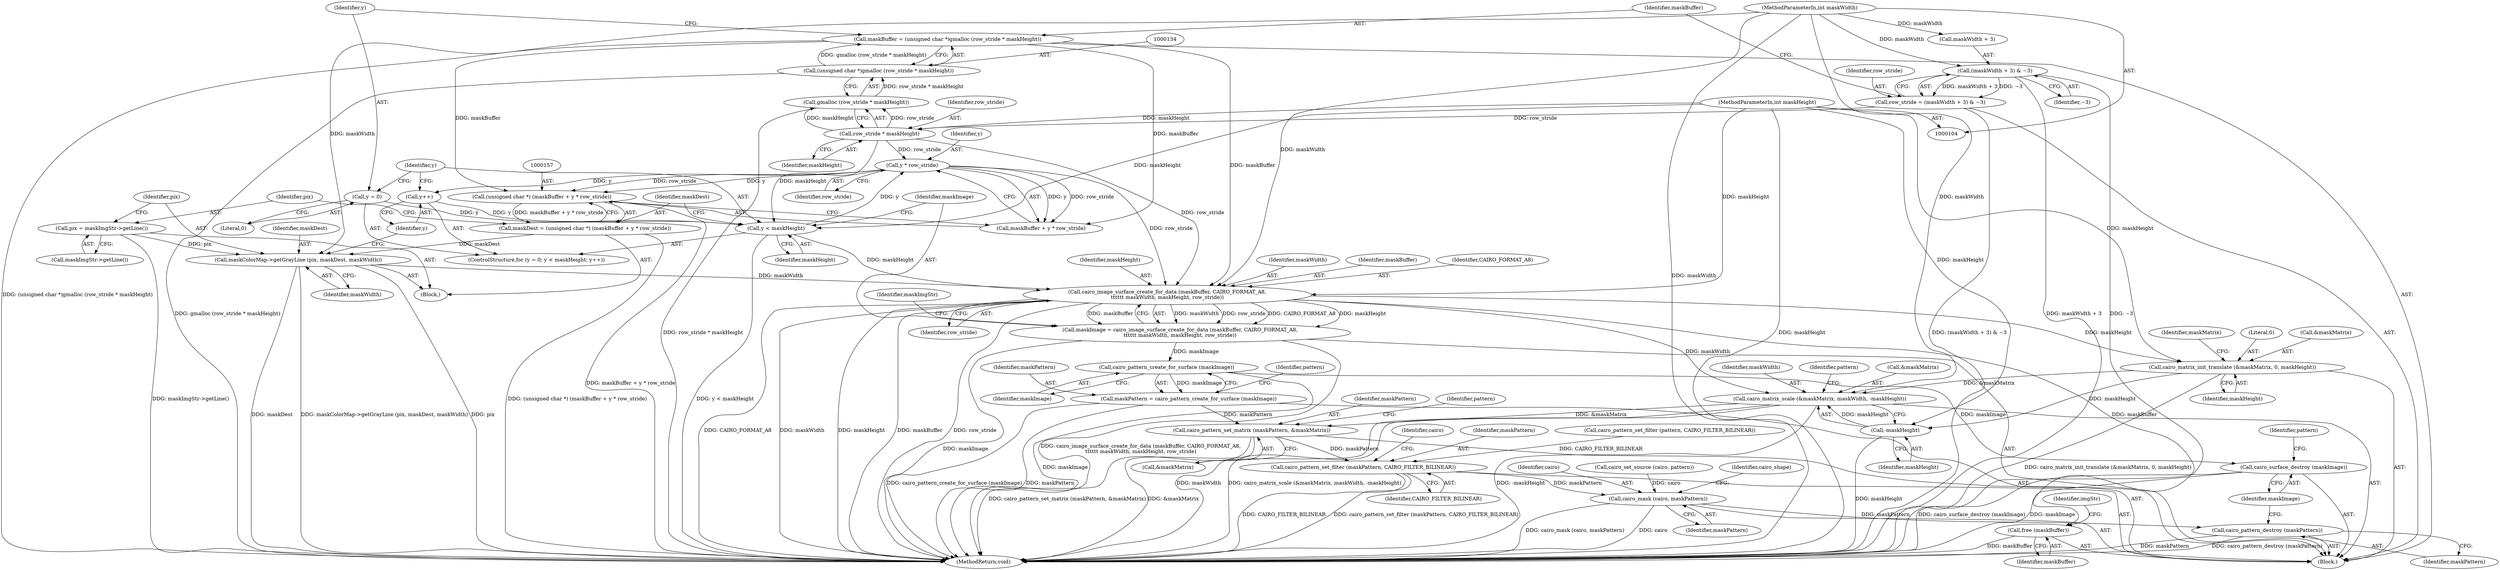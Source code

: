 digraph "0_poppler_7b2d314a61fd0e12f47c62996cb49ec0d1ba747a_3@API" {
"1000172" [label="(Call,cairo_image_surface_create_for_data (maskBuffer, CAIRO_FORMAT_A8,\n\t\t\t\t\t\t maskWidth, maskHeight, row_stride))"];
"1000131" [label="(Call,maskBuffer = (unsigned char *)gmalloc (row_stride * maskHeight))"];
"1000133" [label="(Call,(unsigned char *)gmalloc (row_stride * maskHeight))"];
"1000135" [label="(Call,gmalloc (row_stride * maskHeight))"];
"1000136" [label="(Call,row_stride * maskHeight)"];
"1000123" [label="(Call,row_stride = (maskWidth + 3) & ~3)"];
"1000125" [label="(Call,(maskWidth + 3) & ~3)"];
"1000112" [label="(MethodParameterIn,int maskWidth)"];
"1000113" [label="(MethodParameterIn,int maskHeight)"];
"1000166" [label="(Call,maskColorMap->getGrayLine (pix, maskDest, maskWidth))"];
"1000163" [label="(Call,pix = maskImgStr->getLine())"];
"1000154" [label="(Call,maskDest = (unsigned char *) (maskBuffer + y * row_stride))"];
"1000156" [label="(Call,(unsigned char *) (maskBuffer + y * row_stride))"];
"1000160" [label="(Call,y * row_stride)"];
"1000148" [label="(Call,y < maskHeight)"];
"1000151" [label="(Call,y++)"];
"1000145" [label="(Call,y = 0)"];
"1000170" [label="(Call,maskImage = cairo_image_surface_create_for_data (maskBuffer, CAIRO_FORMAT_A8,\n\t\t\t\t\t\t maskWidth, maskHeight, row_stride))"];
"1000269" [label="(Call,cairo_pattern_create_for_surface (maskImage))"];
"1000267" [label="(Call,maskPattern = cairo_pattern_create_for_surface (maskImage))"];
"1000310" [label="(Call,cairo_pattern_set_matrix (maskPattern, &maskMatrix))"];
"1000317" [label="(Call,cairo_pattern_set_filter (maskPattern, CAIRO_FILTER_BILINEAR))"];
"1000323" [label="(Call,cairo_mask (cairo, maskPattern))"];
"1000337" [label="(Call,cairo_pattern_destroy (maskPattern))"];
"1000339" [label="(Call,cairo_surface_destroy (maskImage))"];
"1000295" [label="(Call,cairo_matrix_init_translate (&maskMatrix, 0, maskHeight))"];
"1000300" [label="(Call,cairo_matrix_scale (&maskMatrix, maskWidth, -maskHeight))"];
"1000304" [label="(Call,-maskHeight)"];
"1000347" [label="(Call,free (maskBuffer))"];
"1000146" [label="(Identifier,y)"];
"1000339" [label="(Call,cairo_surface_destroy (maskImage))"];
"1000145" [label="(Call,y = 0)"];
"1000311" [label="(Identifier,maskPattern)"];
"1000170" [label="(Call,maskImage = cairo_image_surface_create_for_data (maskBuffer, CAIRO_FORMAT_A8,\n\t\t\t\t\t\t maskWidth, maskHeight, row_stride))"];
"1000150" [label="(Identifier,maskHeight)"];
"1000295" [label="(Call,cairo_matrix_init_translate (&maskMatrix, 0, maskHeight))"];
"1000163" [label="(Call,pix = maskImgStr->getLine())"];
"1000318" [label="(Identifier,maskPattern)"];
"1000166" [label="(Call,maskColorMap->getGrayLine (pix, maskDest, maskWidth))"];
"1000158" [label="(Call,maskBuffer + y * row_stride)"];
"1000112" [label="(MethodParameterIn,int maskWidth)"];
"1000351" [label="(MethodReturn,void)"];
"1000179" [label="(Identifier,maskImgStr)"];
"1000133" [label="(Call,(unsigned char *)gmalloc (row_stride * maskHeight))"];
"1000154" [label="(Call,maskDest = (unsigned char *) (maskBuffer + y * row_stride))"];
"1000347" [label="(Call,free (maskBuffer))"];
"1000315" [label="(Identifier,pattern)"];
"1000296" [label="(Call,&maskMatrix)"];
"1000175" [label="(Identifier,maskWidth)"];
"1000164" [label="(Identifier,pix)"];
"1000338" [label="(Identifier,maskPattern)"];
"1000168" [label="(Identifier,maskDest)"];
"1000305" [label="(Identifier,maskHeight)"];
"1000269" [label="(Call,cairo_pattern_create_for_surface (maskImage))"];
"1000273" [label="(Identifier,pattern)"];
"1000147" [label="(Literal,0)"];
"1000312" [label="(Call,&maskMatrix)"];
"1000138" [label="(Identifier,maskHeight)"];
"1000153" [label="(Block,)"];
"1000173" [label="(Identifier,maskBuffer)"];
"1000156" [label="(Call,(unsigned char *) (maskBuffer + y * row_stride))"];
"1000270" [label="(Identifier,maskImage)"];
"1000123" [label="(Call,row_stride = (maskWidth + 3) & ~3)"];
"1000113" [label="(MethodParameterIn,int maskHeight)"];
"1000131" [label="(Call,maskBuffer = (unsigned char *)gmalloc (row_stride * maskHeight))"];
"1000302" [label="(Identifier,maskMatrix)"];
"1000172" [label="(Call,cairo_image_surface_create_for_data (maskBuffer, CAIRO_FORMAT_A8,\n\t\t\t\t\t\t maskWidth, maskHeight, row_stride))"];
"1000327" [label="(Identifier,cairo_shape)"];
"1000165" [label="(Call,maskImgStr->getLine())"];
"1000161" [label="(Identifier,y)"];
"1000340" [label="(Identifier,maskImage)"];
"1000350" [label="(Identifier,imgStr)"];
"1000137" [label="(Identifier,row_stride)"];
"1000303" [label="(Identifier,maskWidth)"];
"1000342" [label="(Identifier,pattern)"];
"1000319" [label="(Identifier,CAIRO_FILTER_BILINEAR)"];
"1000155" [label="(Identifier,maskDest)"];
"1000144" [label="(ControlStructure,for (y = 0; y < maskHeight; y++))"];
"1000162" [label="(Identifier,row_stride)"];
"1000124" [label="(Identifier,row_stride)"];
"1000136" [label="(Call,row_stride * maskHeight)"];
"1000177" [label="(Identifier,row_stride)"];
"1000167" [label="(Identifier,pix)"];
"1000314" [label="(Call,cairo_pattern_set_filter (pattern, CAIRO_FILTER_BILINEAR))"];
"1000174" [label="(Identifier,CAIRO_FORMAT_A8)"];
"1000324" [label="(Identifier,cairo)"];
"1000267" [label="(Call,maskPattern = cairo_pattern_create_for_surface (maskImage))"];
"1000298" [label="(Literal,0)"];
"1000171" [label="(Identifier,maskImage)"];
"1000323" [label="(Call,cairo_mask (cairo, maskPattern))"];
"1000149" [label="(Identifier,y)"];
"1000151" [label="(Call,y++)"];
"1000129" [label="(Identifier,~3)"];
"1000160" [label="(Call,y * row_stride)"];
"1000268" [label="(Identifier,maskPattern)"];
"1000300" [label="(Call,cairo_matrix_scale (&maskMatrix, maskWidth, -maskHeight))"];
"1000317" [label="(Call,cairo_pattern_set_filter (maskPattern, CAIRO_FILTER_BILINEAR))"];
"1000115" [label="(Block,)"];
"1000348" [label="(Identifier,maskBuffer)"];
"1000304" [label="(Call,-maskHeight)"];
"1000320" [label="(Call,cairo_set_source (cairo, pattern))"];
"1000176" [label="(Identifier,maskHeight)"];
"1000152" [label="(Identifier,y)"];
"1000126" [label="(Call,maskWidth + 3)"];
"1000299" [label="(Identifier,maskHeight)"];
"1000325" [label="(Identifier,maskPattern)"];
"1000321" [label="(Identifier,cairo)"];
"1000148" [label="(Call,y < maskHeight)"];
"1000125" [label="(Call,(maskWidth + 3) & ~3)"];
"1000132" [label="(Identifier,maskBuffer)"];
"1000135" [label="(Call,gmalloc (row_stride * maskHeight))"];
"1000307" [label="(Identifier,pattern)"];
"1000169" [label="(Identifier,maskWidth)"];
"1000301" [label="(Call,&maskMatrix)"];
"1000337" [label="(Call,cairo_pattern_destroy (maskPattern))"];
"1000310" [label="(Call,cairo_pattern_set_matrix (maskPattern, &maskMatrix))"];
"1000172" -> "1000170"  [label="AST: "];
"1000172" -> "1000177"  [label="CFG: "];
"1000173" -> "1000172"  [label="AST: "];
"1000174" -> "1000172"  [label="AST: "];
"1000175" -> "1000172"  [label="AST: "];
"1000176" -> "1000172"  [label="AST: "];
"1000177" -> "1000172"  [label="AST: "];
"1000170" -> "1000172"  [label="CFG: "];
"1000172" -> "1000351"  [label="DDG: maskHeight"];
"1000172" -> "1000351"  [label="DDG: maskBuffer"];
"1000172" -> "1000351"  [label="DDG: row_stride"];
"1000172" -> "1000351"  [label="DDG: CAIRO_FORMAT_A8"];
"1000172" -> "1000351"  [label="DDG: maskWidth"];
"1000172" -> "1000170"  [label="DDG: maskWidth"];
"1000172" -> "1000170"  [label="DDG: row_stride"];
"1000172" -> "1000170"  [label="DDG: CAIRO_FORMAT_A8"];
"1000172" -> "1000170"  [label="DDG: maskHeight"];
"1000172" -> "1000170"  [label="DDG: maskBuffer"];
"1000131" -> "1000172"  [label="DDG: maskBuffer"];
"1000166" -> "1000172"  [label="DDG: maskWidth"];
"1000112" -> "1000172"  [label="DDG: maskWidth"];
"1000148" -> "1000172"  [label="DDG: maskHeight"];
"1000113" -> "1000172"  [label="DDG: maskHeight"];
"1000160" -> "1000172"  [label="DDG: row_stride"];
"1000136" -> "1000172"  [label="DDG: row_stride"];
"1000172" -> "1000295"  [label="DDG: maskHeight"];
"1000172" -> "1000300"  [label="DDG: maskWidth"];
"1000172" -> "1000347"  [label="DDG: maskBuffer"];
"1000131" -> "1000115"  [label="AST: "];
"1000131" -> "1000133"  [label="CFG: "];
"1000132" -> "1000131"  [label="AST: "];
"1000133" -> "1000131"  [label="AST: "];
"1000146" -> "1000131"  [label="CFG: "];
"1000131" -> "1000351"  [label="DDG: (unsigned char *)gmalloc (row_stride * maskHeight)"];
"1000133" -> "1000131"  [label="DDG: gmalloc (row_stride * maskHeight)"];
"1000131" -> "1000156"  [label="DDG: maskBuffer"];
"1000131" -> "1000158"  [label="DDG: maskBuffer"];
"1000133" -> "1000135"  [label="CFG: "];
"1000134" -> "1000133"  [label="AST: "];
"1000135" -> "1000133"  [label="AST: "];
"1000133" -> "1000351"  [label="DDG: gmalloc (row_stride * maskHeight)"];
"1000135" -> "1000133"  [label="DDG: row_stride * maskHeight"];
"1000135" -> "1000136"  [label="CFG: "];
"1000136" -> "1000135"  [label="AST: "];
"1000135" -> "1000351"  [label="DDG: row_stride * maskHeight"];
"1000136" -> "1000135"  [label="DDG: row_stride"];
"1000136" -> "1000135"  [label="DDG: maskHeight"];
"1000136" -> "1000138"  [label="CFG: "];
"1000137" -> "1000136"  [label="AST: "];
"1000138" -> "1000136"  [label="AST: "];
"1000123" -> "1000136"  [label="DDG: row_stride"];
"1000113" -> "1000136"  [label="DDG: maskHeight"];
"1000136" -> "1000148"  [label="DDG: maskHeight"];
"1000136" -> "1000160"  [label="DDG: row_stride"];
"1000123" -> "1000115"  [label="AST: "];
"1000123" -> "1000125"  [label="CFG: "];
"1000124" -> "1000123"  [label="AST: "];
"1000125" -> "1000123"  [label="AST: "];
"1000132" -> "1000123"  [label="CFG: "];
"1000123" -> "1000351"  [label="DDG: (maskWidth + 3) & ~3"];
"1000125" -> "1000123"  [label="DDG: maskWidth + 3"];
"1000125" -> "1000123"  [label="DDG: ~3"];
"1000125" -> "1000129"  [label="CFG: "];
"1000126" -> "1000125"  [label="AST: "];
"1000129" -> "1000125"  [label="AST: "];
"1000125" -> "1000351"  [label="DDG: maskWidth + 3"];
"1000125" -> "1000351"  [label="DDG: ~3"];
"1000112" -> "1000125"  [label="DDG: maskWidth"];
"1000112" -> "1000104"  [label="AST: "];
"1000112" -> "1000351"  [label="DDG: maskWidth"];
"1000112" -> "1000126"  [label="DDG: maskWidth"];
"1000112" -> "1000166"  [label="DDG: maskWidth"];
"1000112" -> "1000300"  [label="DDG: maskWidth"];
"1000113" -> "1000104"  [label="AST: "];
"1000113" -> "1000351"  [label="DDG: maskHeight"];
"1000113" -> "1000148"  [label="DDG: maskHeight"];
"1000113" -> "1000295"  [label="DDG: maskHeight"];
"1000113" -> "1000304"  [label="DDG: maskHeight"];
"1000166" -> "1000153"  [label="AST: "];
"1000166" -> "1000169"  [label="CFG: "];
"1000167" -> "1000166"  [label="AST: "];
"1000168" -> "1000166"  [label="AST: "];
"1000169" -> "1000166"  [label="AST: "];
"1000152" -> "1000166"  [label="CFG: "];
"1000166" -> "1000351"  [label="DDG: maskDest"];
"1000166" -> "1000351"  [label="DDG: maskColorMap->getGrayLine (pix, maskDest, maskWidth)"];
"1000166" -> "1000351"  [label="DDG: pix"];
"1000163" -> "1000166"  [label="DDG: pix"];
"1000154" -> "1000166"  [label="DDG: maskDest"];
"1000163" -> "1000153"  [label="AST: "];
"1000163" -> "1000165"  [label="CFG: "];
"1000164" -> "1000163"  [label="AST: "];
"1000165" -> "1000163"  [label="AST: "];
"1000167" -> "1000163"  [label="CFG: "];
"1000163" -> "1000351"  [label="DDG: maskImgStr->getLine()"];
"1000154" -> "1000153"  [label="AST: "];
"1000154" -> "1000156"  [label="CFG: "];
"1000155" -> "1000154"  [label="AST: "];
"1000156" -> "1000154"  [label="AST: "];
"1000164" -> "1000154"  [label="CFG: "];
"1000154" -> "1000351"  [label="DDG: (unsigned char *) (maskBuffer + y * row_stride)"];
"1000156" -> "1000154"  [label="DDG: maskBuffer + y * row_stride"];
"1000156" -> "1000158"  [label="CFG: "];
"1000157" -> "1000156"  [label="AST: "];
"1000158" -> "1000156"  [label="AST: "];
"1000156" -> "1000351"  [label="DDG: maskBuffer + y * row_stride"];
"1000160" -> "1000156"  [label="DDG: y"];
"1000160" -> "1000156"  [label="DDG: row_stride"];
"1000160" -> "1000158"  [label="AST: "];
"1000160" -> "1000162"  [label="CFG: "];
"1000161" -> "1000160"  [label="AST: "];
"1000162" -> "1000160"  [label="AST: "];
"1000158" -> "1000160"  [label="CFG: "];
"1000160" -> "1000151"  [label="DDG: y"];
"1000160" -> "1000158"  [label="DDG: y"];
"1000160" -> "1000158"  [label="DDG: row_stride"];
"1000148" -> "1000160"  [label="DDG: y"];
"1000148" -> "1000144"  [label="AST: "];
"1000148" -> "1000150"  [label="CFG: "];
"1000149" -> "1000148"  [label="AST: "];
"1000150" -> "1000148"  [label="AST: "];
"1000155" -> "1000148"  [label="CFG: "];
"1000171" -> "1000148"  [label="CFG: "];
"1000148" -> "1000351"  [label="DDG: y < maskHeight"];
"1000151" -> "1000148"  [label="DDG: y"];
"1000145" -> "1000148"  [label="DDG: y"];
"1000151" -> "1000144"  [label="AST: "];
"1000151" -> "1000152"  [label="CFG: "];
"1000152" -> "1000151"  [label="AST: "];
"1000149" -> "1000151"  [label="CFG: "];
"1000145" -> "1000144"  [label="AST: "];
"1000145" -> "1000147"  [label="CFG: "];
"1000146" -> "1000145"  [label="AST: "];
"1000147" -> "1000145"  [label="AST: "];
"1000149" -> "1000145"  [label="CFG: "];
"1000170" -> "1000115"  [label="AST: "];
"1000171" -> "1000170"  [label="AST: "];
"1000179" -> "1000170"  [label="CFG: "];
"1000170" -> "1000351"  [label="DDG: cairo_image_surface_create_for_data (maskBuffer, CAIRO_FORMAT_A8,\n\t\t\t\t\t\t maskWidth, maskHeight, row_stride)"];
"1000170" -> "1000351"  [label="DDG: maskImage"];
"1000170" -> "1000269"  [label="DDG: maskImage"];
"1000269" -> "1000267"  [label="AST: "];
"1000269" -> "1000270"  [label="CFG: "];
"1000270" -> "1000269"  [label="AST: "];
"1000267" -> "1000269"  [label="CFG: "];
"1000269" -> "1000351"  [label="DDG: maskImage"];
"1000269" -> "1000267"  [label="DDG: maskImage"];
"1000269" -> "1000339"  [label="DDG: maskImage"];
"1000267" -> "1000115"  [label="AST: "];
"1000268" -> "1000267"  [label="AST: "];
"1000273" -> "1000267"  [label="CFG: "];
"1000267" -> "1000351"  [label="DDG: cairo_pattern_create_for_surface (maskImage)"];
"1000267" -> "1000351"  [label="DDG: maskPattern"];
"1000267" -> "1000310"  [label="DDG: maskPattern"];
"1000310" -> "1000115"  [label="AST: "];
"1000310" -> "1000312"  [label="CFG: "];
"1000311" -> "1000310"  [label="AST: "];
"1000312" -> "1000310"  [label="AST: "];
"1000315" -> "1000310"  [label="CFG: "];
"1000310" -> "1000351"  [label="DDG: cairo_pattern_set_matrix (maskPattern, &maskMatrix)"];
"1000310" -> "1000351"  [label="DDG: &maskMatrix"];
"1000300" -> "1000310"  [label="DDG: &maskMatrix"];
"1000310" -> "1000317"  [label="DDG: maskPattern"];
"1000317" -> "1000115"  [label="AST: "];
"1000317" -> "1000319"  [label="CFG: "];
"1000318" -> "1000317"  [label="AST: "];
"1000319" -> "1000317"  [label="AST: "];
"1000321" -> "1000317"  [label="CFG: "];
"1000317" -> "1000351"  [label="DDG: CAIRO_FILTER_BILINEAR"];
"1000317" -> "1000351"  [label="DDG: cairo_pattern_set_filter (maskPattern, CAIRO_FILTER_BILINEAR)"];
"1000314" -> "1000317"  [label="DDG: CAIRO_FILTER_BILINEAR"];
"1000317" -> "1000323"  [label="DDG: maskPattern"];
"1000323" -> "1000115"  [label="AST: "];
"1000323" -> "1000325"  [label="CFG: "];
"1000324" -> "1000323"  [label="AST: "];
"1000325" -> "1000323"  [label="AST: "];
"1000327" -> "1000323"  [label="CFG: "];
"1000323" -> "1000351"  [label="DDG: cairo"];
"1000323" -> "1000351"  [label="DDG: cairo_mask (cairo, maskPattern)"];
"1000320" -> "1000323"  [label="DDG: cairo"];
"1000323" -> "1000337"  [label="DDG: maskPattern"];
"1000337" -> "1000115"  [label="AST: "];
"1000337" -> "1000338"  [label="CFG: "];
"1000338" -> "1000337"  [label="AST: "];
"1000340" -> "1000337"  [label="CFG: "];
"1000337" -> "1000351"  [label="DDG: maskPattern"];
"1000337" -> "1000351"  [label="DDG: cairo_pattern_destroy (maskPattern)"];
"1000339" -> "1000115"  [label="AST: "];
"1000339" -> "1000340"  [label="CFG: "];
"1000340" -> "1000339"  [label="AST: "];
"1000342" -> "1000339"  [label="CFG: "];
"1000339" -> "1000351"  [label="DDG: cairo_surface_destroy (maskImage)"];
"1000339" -> "1000351"  [label="DDG: maskImage"];
"1000295" -> "1000115"  [label="AST: "];
"1000295" -> "1000299"  [label="CFG: "];
"1000296" -> "1000295"  [label="AST: "];
"1000298" -> "1000295"  [label="AST: "];
"1000299" -> "1000295"  [label="AST: "];
"1000302" -> "1000295"  [label="CFG: "];
"1000295" -> "1000351"  [label="DDG: cairo_matrix_init_translate (&maskMatrix, 0, maskHeight)"];
"1000295" -> "1000300"  [label="DDG: &maskMatrix"];
"1000295" -> "1000304"  [label="DDG: maskHeight"];
"1000300" -> "1000115"  [label="AST: "];
"1000300" -> "1000304"  [label="CFG: "];
"1000301" -> "1000300"  [label="AST: "];
"1000303" -> "1000300"  [label="AST: "];
"1000304" -> "1000300"  [label="AST: "];
"1000307" -> "1000300"  [label="CFG: "];
"1000300" -> "1000351"  [label="DDG: -maskHeight"];
"1000300" -> "1000351"  [label="DDG: maskWidth"];
"1000300" -> "1000351"  [label="DDG: cairo_matrix_scale (&maskMatrix, maskWidth, -maskHeight)"];
"1000304" -> "1000300"  [label="DDG: maskHeight"];
"1000304" -> "1000305"  [label="CFG: "];
"1000305" -> "1000304"  [label="AST: "];
"1000304" -> "1000351"  [label="DDG: maskHeight"];
"1000347" -> "1000115"  [label="AST: "];
"1000347" -> "1000348"  [label="CFG: "];
"1000348" -> "1000347"  [label="AST: "];
"1000350" -> "1000347"  [label="CFG: "];
"1000347" -> "1000351"  [label="DDG: maskBuffer"];
}
